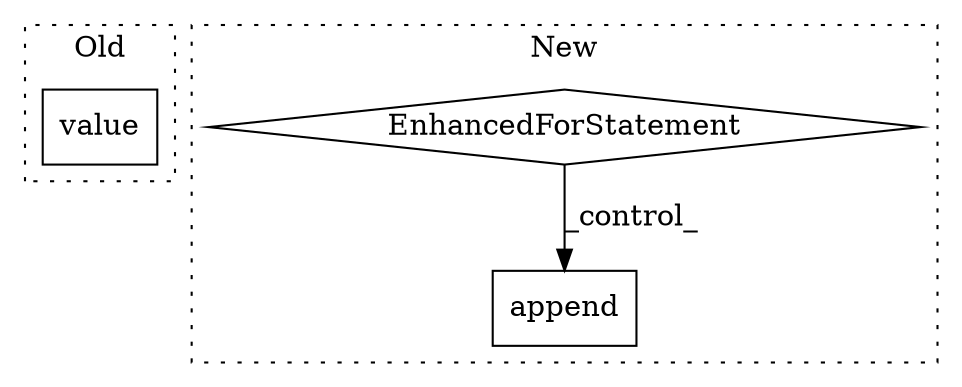 digraph G {
subgraph cluster0 {
1 [label="value" a="32" s="8350" l="7" shape="box"];
label = "Old";
style="dotted";
}
subgraph cluster1 {
2 [label="append" a="32" s="9748,9757" l="7,1" shape="box"];
3 [label="EnhancedForStatement" a="70" s="9565,9663" l="57,2" shape="diamond"];
label = "New";
style="dotted";
}
3 -> 2 [label="_control_"];
}